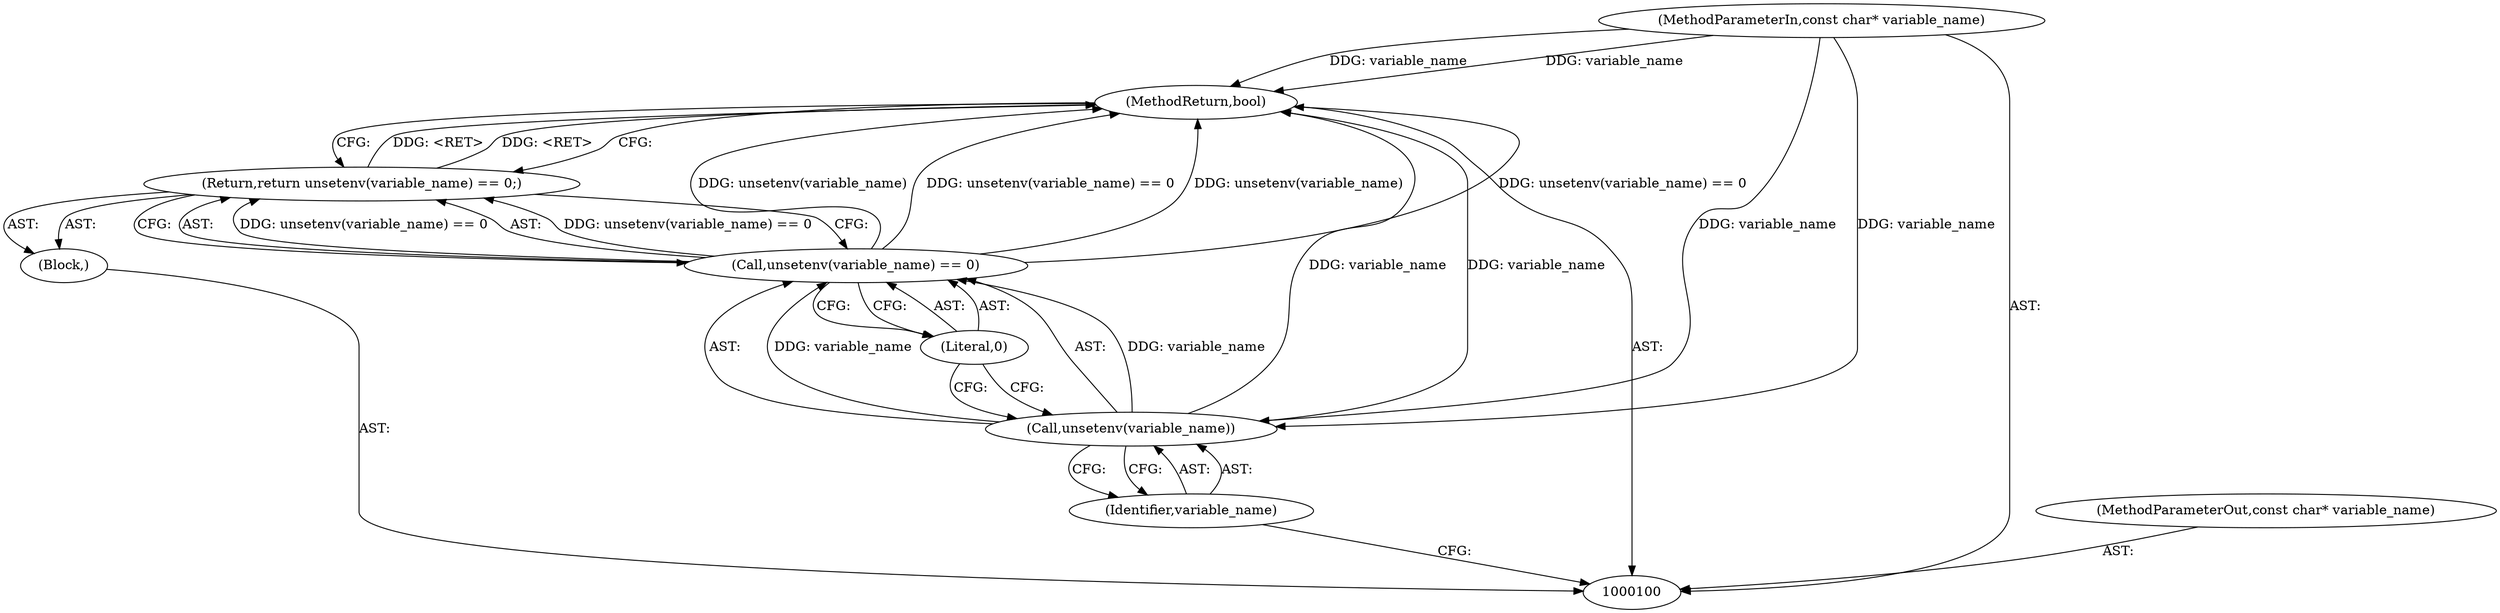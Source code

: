 digraph "1_Chrome_c10688623b331e0c72c502b718cff5016de61f85_0" {
"1000101" [label="(MethodParameterIn,const char* variable_name)"];
"1000123" [label="(MethodParameterOut,const char* variable_name)"];
"1000108" [label="(MethodReturn,bool)"];
"1000102" [label="(Block,)"];
"1000104" [label="(Call,unsetenv(variable_name) == 0)"];
"1000105" [label="(Call,unsetenv(variable_name))"];
"1000106" [label="(Identifier,variable_name)"];
"1000107" [label="(Literal,0)"];
"1000103" [label="(Return,return unsetenv(variable_name) == 0;)"];
"1000101" -> "1000100"  [label="AST: "];
"1000101" -> "1000108"  [label="DDG: variable_name"];
"1000101" -> "1000105"  [label="DDG: variable_name"];
"1000123" -> "1000100"  [label="AST: "];
"1000108" -> "1000100"  [label="AST: "];
"1000108" -> "1000103"  [label="CFG: "];
"1000103" -> "1000108"  [label="DDG: <RET>"];
"1000104" -> "1000108"  [label="DDG: unsetenv(variable_name) == 0"];
"1000104" -> "1000108"  [label="DDG: unsetenv(variable_name)"];
"1000105" -> "1000108"  [label="DDG: variable_name"];
"1000101" -> "1000108"  [label="DDG: variable_name"];
"1000102" -> "1000100"  [label="AST: "];
"1000103" -> "1000102"  [label="AST: "];
"1000104" -> "1000103"  [label="AST: "];
"1000104" -> "1000107"  [label="CFG: "];
"1000105" -> "1000104"  [label="AST: "];
"1000107" -> "1000104"  [label="AST: "];
"1000103" -> "1000104"  [label="CFG: "];
"1000104" -> "1000108"  [label="DDG: unsetenv(variable_name) == 0"];
"1000104" -> "1000108"  [label="DDG: unsetenv(variable_name)"];
"1000104" -> "1000103"  [label="DDG: unsetenv(variable_name) == 0"];
"1000105" -> "1000104"  [label="DDG: variable_name"];
"1000105" -> "1000104"  [label="AST: "];
"1000105" -> "1000106"  [label="CFG: "];
"1000106" -> "1000105"  [label="AST: "];
"1000107" -> "1000105"  [label="CFG: "];
"1000105" -> "1000108"  [label="DDG: variable_name"];
"1000105" -> "1000104"  [label="DDG: variable_name"];
"1000101" -> "1000105"  [label="DDG: variable_name"];
"1000106" -> "1000105"  [label="AST: "];
"1000106" -> "1000100"  [label="CFG: "];
"1000105" -> "1000106"  [label="CFG: "];
"1000107" -> "1000104"  [label="AST: "];
"1000107" -> "1000105"  [label="CFG: "];
"1000104" -> "1000107"  [label="CFG: "];
"1000103" -> "1000102"  [label="AST: "];
"1000103" -> "1000104"  [label="CFG: "];
"1000104" -> "1000103"  [label="AST: "];
"1000108" -> "1000103"  [label="CFG: "];
"1000103" -> "1000108"  [label="DDG: <RET>"];
"1000104" -> "1000103"  [label="DDG: unsetenv(variable_name) == 0"];
}
